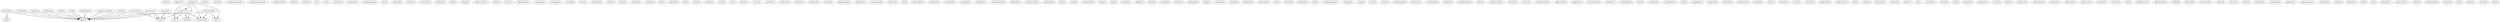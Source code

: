 digraph G {
  lund [ label="lund(1)" ];
  register [ label="register(1)" ];
  kurosawa [ label="kurosawa(1)" ];
  tea [ label="tea(6)" ];
  paper [ label="paper(1)" ];
  naini [ label="naini(1)" ];
  server [ label="server(1)" ];
  synchronization [ label="synchronization(1)" ];
  resynchronisation [ label="resynchronisation(1)" ];
  nonlinearity [ label="nonlinearity(1)" ];
  mafia [ label="mafia(1)" ];
  linear [ label="linear(1)" ];
  uc [ label="uc(1)" ];
  tor [ label="tor(2)" ];
  institute [ label="institute(4)" ];
  schnorr [ label="schnorr(1)" ];
  research [ label="research(1)" ];
  cryptography [ label="cryptography(1)" ];
  des [ label="des(1)" ];
  analysis [ label="analysis(1)" ];
  vienna [ label="vienna(1)" ];
  rushanan [ label="rushanan(1)" ];
  telecom [ label="telecom(1)" ];
  shift [ label="shift(1)" ];
  voting [ label="voting(1)" ];
  compression [ label="compression(1)" ];
  client [ label="client(1)" ];
  kaare [ label="kaare(1)" ];
  alternative [ label="alternative(1)" ];
  cryptolog [ label="cryptolog(1)" ];
  exchange [ label="exchange(1)" ];
  canada [ label="canada(2)" ];
  mare [ label="mare(1)" ];
  threshold [ label="threshold(1)" ];
  mitre [ label="mitre(1)" ];
  russia [ label="russia(1)" ];
  odlyzko [ label="odlyzko(1)" ];
  sakano [ label="sakano(1)" ];
  bergen [ label="bergen(3)" ];
  chair [ label="chair(15)" ];
  alcatel [ label="alcatel(1)" ];
  torh [ label="torh(1)" ];
  eurocrypt [ label="eurocrypt(3)" ];
  talk [ label="talk(1)" ];
  dsa [ label="dsa(1)" ];
  patarin [ label="patarin(1)" ];
  rsa [ label="rsa(1)" ];
  carlet [ label="carlet(1)" ];
  selmer [ label="selmer(1)" ];
  avoid [ label="avoid(1)" ];
  cwi [ label="cwi(3)" ];
  zhang [ label="zhang(1)" ];
  chaum [ label="chaum(1)" ];
  gottfert [ label="gottfert(1)" ];
  clarkson [ label="clarkson(1)" ];
  scheme [ label="scheme(1)" ];
  knapsack [ label="knapsack(1)" ];
  france [ label="france(4)" ];
  function [ label="function(3)" ];
  den [ label="den(1)" ];
  department [ label="department(1)" ];
  distance [ label="distance(1)" ];
  manchester [ label="manchester(1)" ];
  park [ label="park(2)" ];
  privacy [ label="privacy(1)" ];
  usc [ label="usc(1)" ];
  knowledge [ label="knowledge(1)" ];
  presttun [ label="presttun(1)" ];
  barcelona [ label="barcelona(1)" ];
  usa [ label="usa(1)" ];
  program [ label="program(3)" ];
  berkeley [ label="berkeley(1)" ];
  reconciliation [ label="reconciliation(1)" ];
  bellcore [ label="bellcore(2)" ];
  transmission [ label="transmission(1)" ];
  payment [ label="payment(1)" ];
  inria [ label="inria(1)" ];
  state [ label="state(1)" ];
  carpentieri [ label="carpentieri(1)" ];
  span [ label="span(1)" ];
  idea [ label="idea(1)" ];
  tombak [ label="tombak(1)" ];
  buffalo [ label="buffalo(1)" ];
  block [ label="block(2)" ];
  method [ label="method(1)" ];
  lenstra [ label="lenstra(1)" ];
  damgard [ label="damgard(3)" ];
  yung [ label="yung(1)" ];
  domingo [ label="domingo(1)" ];
  technology [ label="technology(3)" ];
  design [ label="design(1)" ];
  academy [ label="academy(1)" ];
  princeton [ label="princeton(1)" ];
  edu [ label="edu(1)" ];
  austria [ label="austria(2)" ];
  session [ label="session(13)" ];
  desmedt [ label="desmedt(1)" ];
  bit [ label="bit(1)" ];
  authentication [ label="authentication(2)" ];
  sharing [ label="sharing(1)" ];
  hashing [ label="hashing(1)" ];
  rump [ label="rump(1)" ];
  fraud [ label="fraud(1)" ];
  israel [ label="israel(1)" ];
  wollongong [ label="wollongong(2)" ];
  technion [ label="technion(1)" ];
  vienna [ label="vienna(1)" ];
  correlation [ label="correlation(1)" ];
  helleset [ label="helleset(1)" ];
  cryptanalysis [ label="cryptanalysis(3)" ];
  boyd [ label="boyd(1)" ];
  cryptosystem [ label="cryptosystem(1)" ];
  smeets [ label="smeets(1)" ];
  cramer [ label="cramer(1)" ];
  factorization [ label="factorization(1)" ];
  niderreiter [ label="niderreiter(1)" ];
  kingdom [ label="kingdom(1)" ];
  environment [ label="environment(1)" ];
  relation [ label="relation(1)" ];
  probability [ label="probability(1)" ];
  boer [ label="boer(1)" ];
  condition [ label="condition(1)" ];
  communication [ label="communication(2)" ];
  complexity [ label="complexity(1)" ];
  size [ label="size(1)" ];
  simplifies [ label="simplifies(1)" ];
  university [ label="university(18)" ];
  okamoto [ label="okamoto(1)" ];
  protocol [ label="protocol(1)" ];
  broadcast [ label="broadcast(1)" ];
  sweden [ label="sweden(1)" ];
  term [ label="term(1)" ];
  salerno [ label="salerno(1)" ];
  ferrer [ label="ferrer(1)" ];
  prevent [ label="prevent(1)" ];
  pedersen [ label="pedersen(1)" ];
  venkatesan [ label="venkatesan(1)" ];
  line [ label="line(1)" ];
  lunch [ label="lunch(3)" ];
  germany [ label="germany(1)" ];
  release [ label="release(1)" ];
  ogata [ label="ogata(1)" ];
  cp [ label="cp(1)" ];
  tokyo [ label="tokyo(3)" ];
  waterloo [ label="waterloo(1)" ];
  salvail [ label="salvail(1)" ];
  security [ label="security(2)" ];
  bull [ label="bull(1)" ];
  preneel [ label="preneel(1)" ];
  analogue [ label="analogue(1)" ];
  curve [ label="curve(1)" ];
  spain [ label="spain(1)" ];
  business [ label="business(1)" ];
  information [ label="information(1)" ];
  meeting [ label="meeting(1)" ];
  karlsruhe [ label="karlsruhe(1)" ];
  johansson [ label="johansson(1)" ];
  monday [ label="monday(1)" ];
  vaccaro [ label="vaccaro(1)" ];
  way [ label="way(1)" ];
  distribution [ label="distribution(1)" ];
  kabatianskii [ label="kabatianskii(1)" ];
  coffee [ label="coffee(6)" ];
  denmark [ label="denmark(3)" ];
  discussion [ label="discussion(1)" ];
  japan [ label="japan(4)" ];
  cipher [ label="cipher(2)" ];
  beaver [ label="beaver(1)" ];
  order [ label="order(1)" ];
  knudsen [ label="knudsen(1)" ];
  avalanche [ label="avalanche(1)" ];
  gollman [ label="gollman(1)" ];
  ingemarsson [ label="ingemarsson(1)" ];
  landrock [ label="landrock(1)" ];
  okada [ label="okada(1)" ];
  usa [ label="usa(8)" ];
  seberry [ label="seberry(1)" ];
  find [ label="find(1)" ];
  arl [ label="arl(1)" ];
  demytko [ label="demytko(1)" ];
  generation [ label="generation(1)" ];
  safavi [ label="safavi(1)" ];
  switzerland [ label="switzerland(1)" ];
  stream [ label="stream(1)" ];
  oss [ label="oss(1)" ];
  biham [ label="biham(1)" ];
  watson [ label="watson(1)" ];
  key [ label="key(3)" ];
  kurosawa -> tea [ label="1" ];
  kurosawa -> paper [ label="1" ];
  institute -> paper [ label="1" ];
  bergen -> chair [ label="2" ];
  bergen -> alcatel [ label="2" ];
  bergen -> torh [ label="2" ];
  bergen -> eurocrypt [ label="2" ];
  bergen -> talk [ label="1" ];
  chair -> alcatel [ label="2" ];
  chair -> torh [ label="2" ];
  chair -> eurocrypt [ label="2" ];
  chair -> tea [ label="6" ];
  chair -> paper [ label="1" ];
  function -> den [ label="1" ];
  function -> paper [ label="1" ];
  park -> paper [ label="1" ];
  usa -> paper [ label="1" ];
  technology -> paper [ label="1" ];
  session -> tea [ label="6" ];
  session -> paper [ label="1" ];
  sharing -> tea [ label="1" ];
  communication -> paper [ label="1" ];
  university -> eurocrypt [ label="1" ];
  university -> talk [ label="1" ];
  university -> paper [ label="1" ];
  tokyo -> paper [ label="1" ];
  security -> paper [ label="1" ];
  japan -> paper [ label="1" ];
  usa -> paper [ label="1" ];
}
